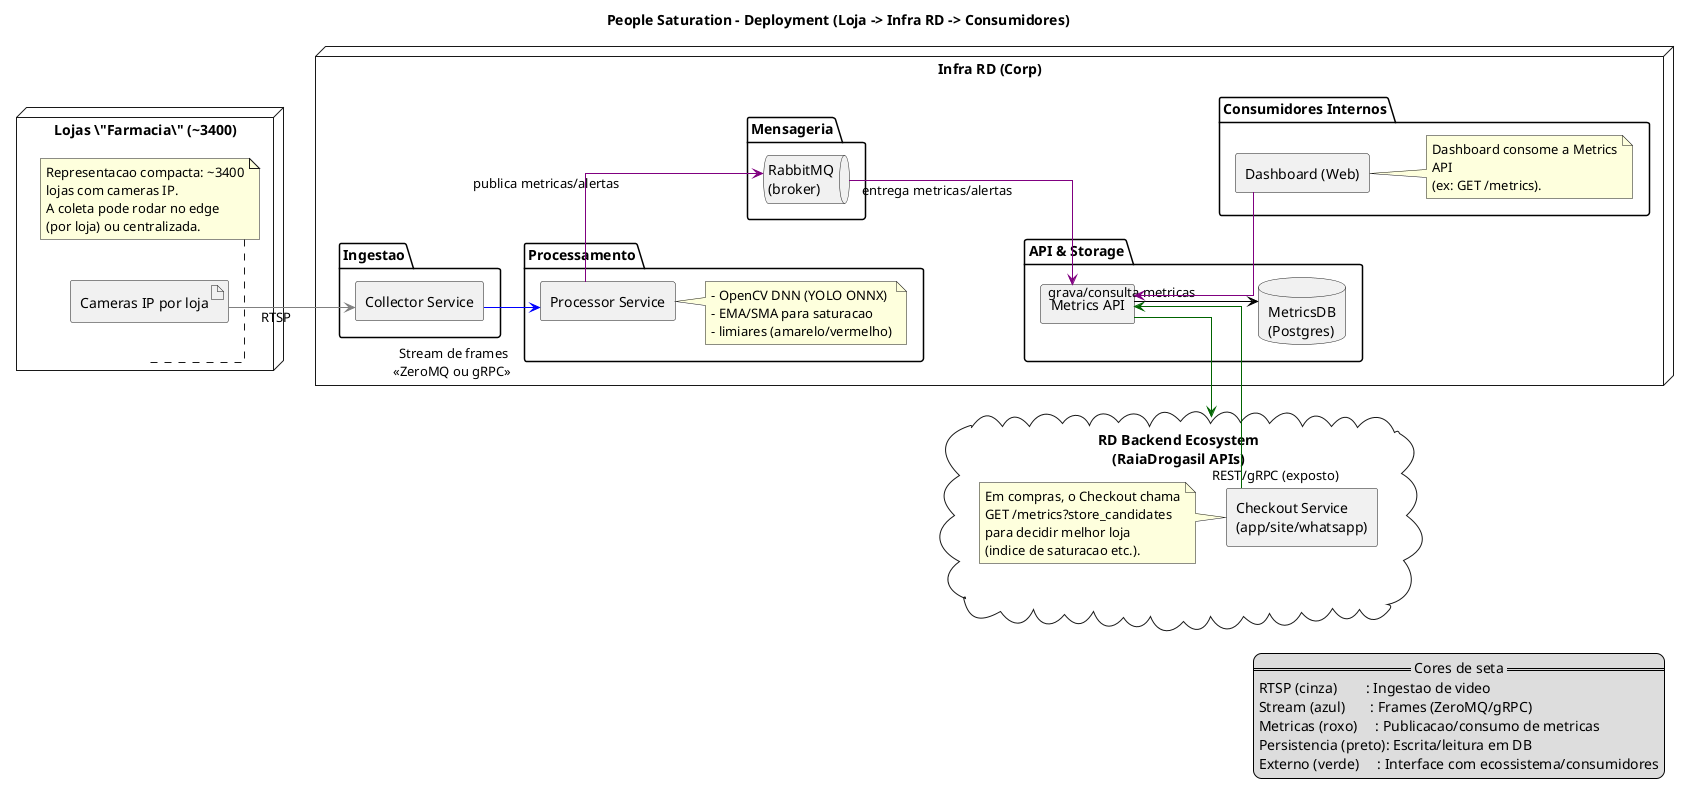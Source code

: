 @startuml
hide stereotype
skinparam componentStyle rectangle
skinparam wrapWidth 200
skinparam linetype ortho
skinparam nodesep 40
skinparam ranksep 30
left to right direction

title People Saturation - Deployment (Loja -> Infra RD -> Consumidores)

' === COLUNA 1: EDGE (LOJA) ===
node "Lojas \"Farmacia\" (~3400)" as Store {
  artifact "Cameras IP por loja" as Cameras
  note top of Store
    Representacao compacta: ~3400 lojas com cameras IP.
    A coleta pode rodar no edge (por loja) ou centralizada.
  end note
}

' === COLUNAS 2..5: INFRA RD (CORP) ===
node "Infra RD (Corp)" as Infra {
  package "Ingestao" as Ingest {
    component "Collector Service" as Collector <<Go/Python/Node>>
  }

  package "Processamento" as Proc {
    component "Processor Service" as Processor <<Python + OpenCV>>
    note right of Processor
      - OpenCV DNN (YOLO ONNX)
      - EMA/SMA para saturacao
      - limiares (amarelo/vermelho)
    end note
  }

  package "Mensageria" as Msg {
    queue "RabbitMQ\n(broker)" as RabbitMQ
  }

  package "API & Storage" as ApiDb {
    component "Metrics API" as MetricsAPI
    database "MetricsDB\n(Postgres)" as MetricsDB
  }

  package "Consumidores Internos" as Cons {
    component "Dashboard (Web)" as Dashboard
    note right of Dashboard
      Dashboard consome a Metrics API
      (ex: GET /metrics).
    end note
  }
}

' === COLUNA 6: ECOSSISTEMA EXTERNO ===
cloud "RD Backend Ecosystem\n(RaiaDrogasil APIs)" as Ecosystem {
  component "Checkout Service\n(app/site/whatsapp)" as Checkout
  note left of Checkout
    Em compras, o Checkout chama
    GET /metrics?store_candidates para decidir melhor loja
    (indice de saturacao etc.).
  end note
}

' === FLUXO PRINCIPAL (L->R) ===
Cameras -[#gray]-> Collector : RTSP
Collector -[#blue]> Processor : \n \n Stream de frames\n<<ZeroMQ ou gRPC>>
Processor -[#purple]> RabbitMQ : publica metricas/alertas
RabbitMQ -[#purple]> MetricsAPI : entrega metricas/alertas
MetricsAPI -[#black]-> MetricsDB : grava/consulta metricas
Dashboard -[#purple]-> MetricsAPI
MetricsAPI -[#darkgreen]-> Ecosystem : REST/gRPC (exposto)
Checkout -[#darkgreen]-> MetricsAPI

' === DICAS DE LAYOUT: “fixar” colunas com links invisiveis ===
Cameras -[hidden]-> Collector
Collector -[hidden]-> Processor
Processor -[hidden]-> RabbitMQ
RabbitMQ -[hidden]-> MetricsAPI
MetricsAPI -[hidden]-> Dashboard
MetricsAPI -[hidden]-> Checkout

legend right
  == Cores de seta ==
  RTSP (cinza)        : Ingestao de video
  Stream (azul)       : Frames (ZeroMQ/gRPC)
  Metricas (roxo)     : Publicacao/consumo de metricas
  Persistencia (preto): Escrita/leitura em DB
  Externo (verde)     : Interface com ecossistema/consumidores
end legend

@enduml
